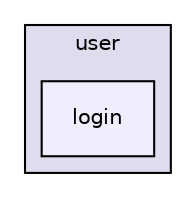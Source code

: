 digraph "modules/disabled/users/user/login" {
  compound=true
  node [ fontsize="10", fontname="Helvetica"];
  edge [ labelfontsize="10", labelfontname="Helvetica"];
  subgraph clusterdir_7a9ff40e6db6c0e1019e2b024ff5897f {
    graph [ bgcolor="#ddddee", pencolor="black", label="user" fontname="Helvetica", fontsize="10", URL="dir_7a9ff40e6db6c0e1019e2b024ff5897f.html"]
  dir_dbe3f60c9bc90e422af66bf39a1add62 [shape=box, label="login", style="filled", fillcolor="#eeeeff", pencolor="black", URL="dir_dbe3f60c9bc90e422af66bf39a1add62.html"];
  }
}
